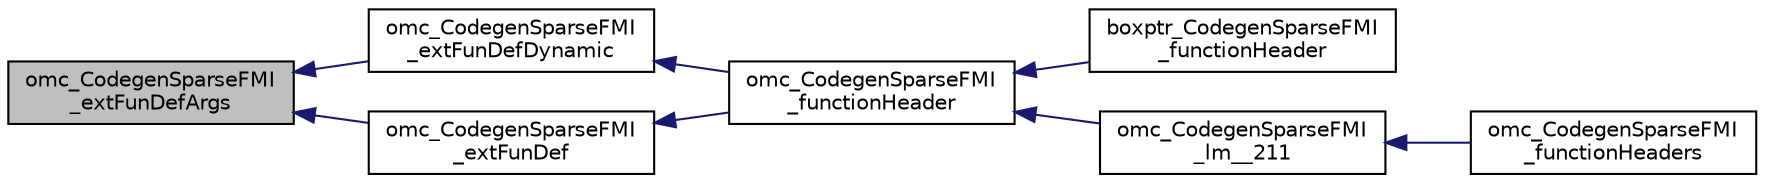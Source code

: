 digraph "omc_CodegenSparseFMI_extFunDefArgs"
{
  edge [fontname="Helvetica",fontsize="10",labelfontname="Helvetica",labelfontsize="10"];
  node [fontname="Helvetica",fontsize="10",shape=record];
  rankdir="LR";
  Node87767 [label="omc_CodegenSparseFMI\l_extFunDefArgs",height=0.2,width=0.4,color="black", fillcolor="grey75", style="filled", fontcolor="black"];
  Node87767 -> Node87768 [dir="back",color="midnightblue",fontsize="10",style="solid",fontname="Helvetica"];
  Node87768 [label="omc_CodegenSparseFMI\l_extFunDefDynamic",height=0.2,width=0.4,color="black", fillcolor="white", style="filled",URL="$da/d88/_codegen_sparse_f_m_i_8h.html#a641d8521dd60974833c07104460fc137"];
  Node87768 -> Node87769 [dir="back",color="midnightblue",fontsize="10",style="solid",fontname="Helvetica"];
  Node87769 [label="omc_CodegenSparseFMI\l_functionHeader",height=0.2,width=0.4,color="black", fillcolor="white", style="filled",URL="$da/d88/_codegen_sparse_f_m_i_8h.html#a3a4e37a305f6a89faea6f0e9859281c1"];
  Node87769 -> Node87770 [dir="back",color="midnightblue",fontsize="10",style="solid",fontname="Helvetica"];
  Node87770 [label="boxptr_CodegenSparseFMI\l_functionHeader",height=0.2,width=0.4,color="black", fillcolor="white", style="filled",URL="$da/d88/_codegen_sparse_f_m_i_8h.html#a8dd455515189b777f47a814c26acdc09"];
  Node87769 -> Node87771 [dir="back",color="midnightblue",fontsize="10",style="solid",fontname="Helvetica"];
  Node87771 [label="omc_CodegenSparseFMI\l_lm__211",height=0.2,width=0.4,color="black", fillcolor="white", style="filled",URL="$d1/d2e/_codegen_sparse_f_m_i_8c.html#af3a21502d3dd1fc1f64222894ba4070a"];
  Node87771 -> Node87772 [dir="back",color="midnightblue",fontsize="10",style="solid",fontname="Helvetica"];
  Node87772 [label="omc_CodegenSparseFMI\l_functionHeaders",height=0.2,width=0.4,color="black", fillcolor="white", style="filled",URL="$da/d88/_codegen_sparse_f_m_i_8h.html#a4c201884efcfd68817a94996608d5f9b"];
  Node87767 -> Node87773 [dir="back",color="midnightblue",fontsize="10",style="solid",fontname="Helvetica"];
  Node87773 [label="omc_CodegenSparseFMI\l_extFunDef",height=0.2,width=0.4,color="black", fillcolor="white", style="filled",URL="$da/d88/_codegen_sparse_f_m_i_8h.html#ae52f8130ed3305bf02e8d57497a7d6af"];
  Node87773 -> Node87769 [dir="back",color="midnightblue",fontsize="10",style="solid",fontname="Helvetica"];
}
